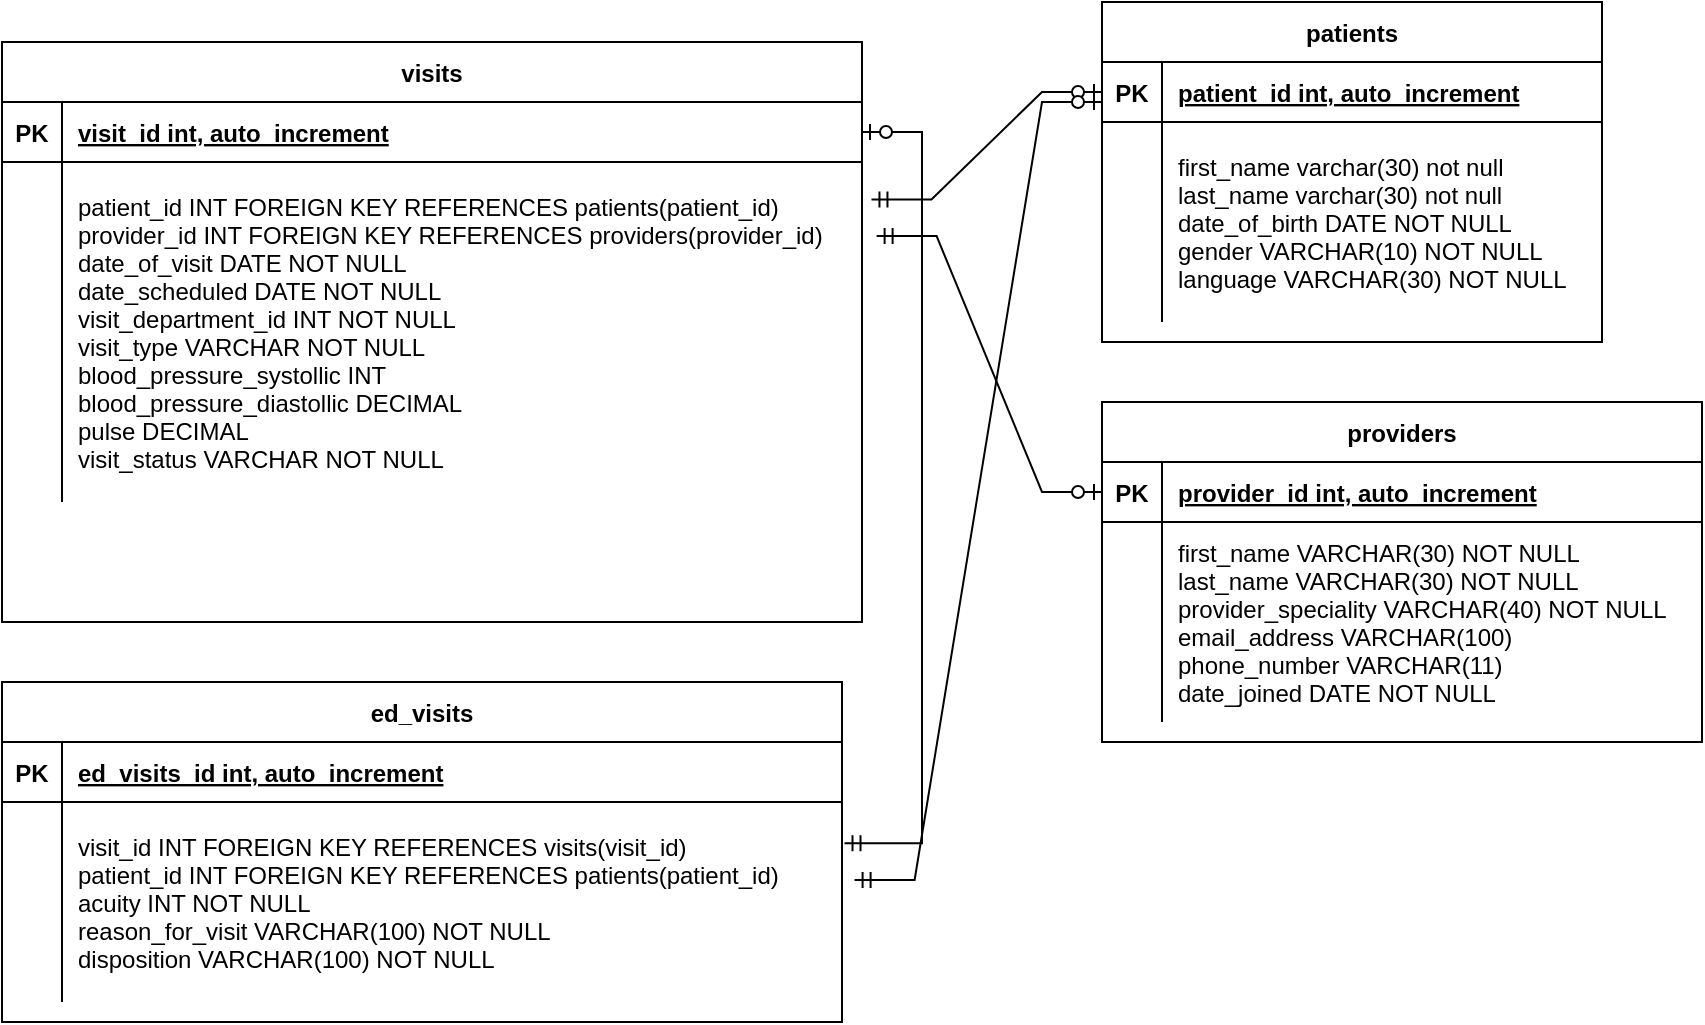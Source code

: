 <mxfile version="24.7.14">
  <diagram id="R2lEEEUBdFMjLlhIrx00" name="Page-1">
    <mxGraphModel dx="1118" dy="594" grid="1" gridSize="10" guides="1" tooltips="1" connect="1" arrows="1" fold="1" page="1" pageScale="1" pageWidth="850" pageHeight="1100" math="0" shadow="0" extFonts="Permanent Marker^https://fonts.googleapis.com/css?family=Permanent+Marker">
      <root>
        <mxCell id="0" />
        <mxCell id="1" parent="0" />
        <mxCell id="C-vyLk0tnHw3VtMMgP7b-23" value="patients" style="shape=table;startSize=30;container=1;collapsible=1;childLayout=tableLayout;fixedRows=1;rowLines=0;fontStyle=1;align=center;resizeLast=1;" parent="1" vertex="1">
          <mxGeometry x="580" y="20" width="250" height="170" as="geometry" />
        </mxCell>
        <mxCell id="C-vyLk0tnHw3VtMMgP7b-24" value="" style="shape=partialRectangle;collapsible=0;dropTarget=0;pointerEvents=0;fillColor=none;points=[[0,0.5],[1,0.5]];portConstraint=eastwest;top=0;left=0;right=0;bottom=1;" parent="C-vyLk0tnHw3VtMMgP7b-23" vertex="1">
          <mxGeometry y="30" width="250" height="30" as="geometry" />
        </mxCell>
        <mxCell id="C-vyLk0tnHw3VtMMgP7b-25" value="PK" style="shape=partialRectangle;overflow=hidden;connectable=0;fillColor=none;top=0;left=0;bottom=0;right=0;fontStyle=1;" parent="C-vyLk0tnHw3VtMMgP7b-24" vertex="1">
          <mxGeometry width="30" height="30" as="geometry">
            <mxRectangle width="30" height="30" as="alternateBounds" />
          </mxGeometry>
        </mxCell>
        <mxCell id="C-vyLk0tnHw3VtMMgP7b-26" value="patient_id int, auto_increment" style="shape=partialRectangle;overflow=hidden;connectable=0;fillColor=none;top=0;left=0;bottom=0;right=0;align=left;spacingLeft=6;fontStyle=5;" parent="C-vyLk0tnHw3VtMMgP7b-24" vertex="1">
          <mxGeometry x="30" width="220" height="30" as="geometry">
            <mxRectangle width="220" height="30" as="alternateBounds" />
          </mxGeometry>
        </mxCell>
        <mxCell id="C-vyLk0tnHw3VtMMgP7b-27" value="" style="shape=partialRectangle;collapsible=0;dropTarget=0;pointerEvents=0;fillColor=none;points=[[0,0.5],[1,0.5]];portConstraint=eastwest;top=0;left=0;right=0;bottom=0;" parent="C-vyLk0tnHw3VtMMgP7b-23" vertex="1">
          <mxGeometry y="60" width="250" height="100" as="geometry" />
        </mxCell>
        <mxCell id="C-vyLk0tnHw3VtMMgP7b-28" value="" style="shape=partialRectangle;overflow=hidden;connectable=0;fillColor=none;top=0;left=0;bottom=0;right=0;" parent="C-vyLk0tnHw3VtMMgP7b-27" vertex="1">
          <mxGeometry width="30" height="100" as="geometry">
            <mxRectangle width="30" height="100" as="alternateBounds" />
          </mxGeometry>
        </mxCell>
        <mxCell id="C-vyLk0tnHw3VtMMgP7b-29" value="first_name varchar(30) not null&#xa;last_name varchar(30) not null&#xa;date_of_birth DATE NOT NULL&#xa;gender VARCHAR(10) NOT NULL&#xa;language VARCHAR(30) NOT NULL" style="shape=partialRectangle;overflow=hidden;connectable=0;fillColor=none;top=0;left=0;bottom=0;right=0;align=left;spacingLeft=6;" parent="C-vyLk0tnHw3VtMMgP7b-27" vertex="1">
          <mxGeometry x="30" width="220" height="100" as="geometry">
            <mxRectangle width="220" height="100" as="alternateBounds" />
          </mxGeometry>
        </mxCell>
        <mxCell id="dpobcpmzFHFUWC8DlL_o-5" value="providers" style="shape=table;startSize=30;container=1;collapsible=1;childLayout=tableLayout;fixedRows=1;rowLines=0;fontStyle=1;align=center;resizeLast=1;" vertex="1" parent="1">
          <mxGeometry x="580" y="220" width="300" height="170" as="geometry" />
        </mxCell>
        <mxCell id="dpobcpmzFHFUWC8DlL_o-6" value="" style="shape=partialRectangle;collapsible=0;dropTarget=0;pointerEvents=0;fillColor=none;points=[[0,0.5],[1,0.5]];portConstraint=eastwest;top=0;left=0;right=0;bottom=1;" vertex="1" parent="dpobcpmzFHFUWC8DlL_o-5">
          <mxGeometry y="30" width="300" height="30" as="geometry" />
        </mxCell>
        <mxCell id="dpobcpmzFHFUWC8DlL_o-7" value="PK" style="shape=partialRectangle;overflow=hidden;connectable=0;fillColor=none;top=0;left=0;bottom=0;right=0;fontStyle=1;" vertex="1" parent="dpobcpmzFHFUWC8DlL_o-6">
          <mxGeometry width="30" height="30" as="geometry">
            <mxRectangle width="30" height="30" as="alternateBounds" />
          </mxGeometry>
        </mxCell>
        <mxCell id="dpobcpmzFHFUWC8DlL_o-8" value="provider_id int, auto_increment" style="shape=partialRectangle;overflow=hidden;connectable=0;fillColor=none;top=0;left=0;bottom=0;right=0;align=left;spacingLeft=6;fontStyle=5;" vertex="1" parent="dpobcpmzFHFUWC8DlL_o-6">
          <mxGeometry x="30" width="270" height="30" as="geometry">
            <mxRectangle width="270" height="30" as="alternateBounds" />
          </mxGeometry>
        </mxCell>
        <mxCell id="dpobcpmzFHFUWC8DlL_o-9" value="" style="shape=partialRectangle;collapsible=0;dropTarget=0;pointerEvents=0;fillColor=none;points=[[0,0.5],[1,0.5]];portConstraint=eastwest;top=0;left=0;right=0;bottom=0;" vertex="1" parent="dpobcpmzFHFUWC8DlL_o-5">
          <mxGeometry y="60" width="300" height="100" as="geometry" />
        </mxCell>
        <mxCell id="dpobcpmzFHFUWC8DlL_o-10" value="" style="shape=partialRectangle;overflow=hidden;connectable=0;fillColor=none;top=0;left=0;bottom=0;right=0;" vertex="1" parent="dpobcpmzFHFUWC8DlL_o-9">
          <mxGeometry width="30" height="100" as="geometry">
            <mxRectangle width="30" height="100" as="alternateBounds" />
          </mxGeometry>
        </mxCell>
        <mxCell id="dpobcpmzFHFUWC8DlL_o-11" value="first_name VARCHAR(30) NOT NULL&#xa;last_name VARCHAR(30) NOT NULL&#xa;provider_speciality VARCHAR(40) NOT NULL&#xa;email_address&#x9;VARCHAR(100)&#xa;phone_number&#x9;VARCHAR(11)&#xa;date_joined&#x9;DATE&#x9;NOT NULL" style="shape=partialRectangle;overflow=hidden;connectable=0;fillColor=none;top=0;left=0;bottom=0;right=0;align=left;spacingLeft=6;" vertex="1" parent="dpobcpmzFHFUWC8DlL_o-9">
          <mxGeometry x="30" width="270" height="100" as="geometry">
            <mxRectangle width="270" height="100" as="alternateBounds" />
          </mxGeometry>
        </mxCell>
        <mxCell id="dpobcpmzFHFUWC8DlL_o-12" value="visits" style="shape=table;startSize=30;container=1;collapsible=1;childLayout=tableLayout;fixedRows=1;rowLines=0;fontStyle=1;align=center;resizeLast=1;" vertex="1" parent="1">
          <mxGeometry x="30" y="40" width="430" height="290" as="geometry" />
        </mxCell>
        <mxCell id="dpobcpmzFHFUWC8DlL_o-13" value="" style="shape=partialRectangle;collapsible=0;dropTarget=0;pointerEvents=0;fillColor=none;points=[[0,0.5],[1,0.5]];portConstraint=eastwest;top=0;left=0;right=0;bottom=1;" vertex="1" parent="dpobcpmzFHFUWC8DlL_o-12">
          <mxGeometry y="30" width="430" height="30" as="geometry" />
        </mxCell>
        <mxCell id="dpobcpmzFHFUWC8DlL_o-14" value="PK" style="shape=partialRectangle;overflow=hidden;connectable=0;fillColor=none;top=0;left=0;bottom=0;right=0;fontStyle=1;" vertex="1" parent="dpobcpmzFHFUWC8DlL_o-13">
          <mxGeometry width="30" height="30" as="geometry">
            <mxRectangle width="30" height="30" as="alternateBounds" />
          </mxGeometry>
        </mxCell>
        <mxCell id="dpobcpmzFHFUWC8DlL_o-15" value="visit_id int, auto_increment" style="shape=partialRectangle;overflow=hidden;connectable=0;fillColor=none;top=0;left=0;bottom=0;right=0;align=left;spacingLeft=6;fontStyle=5;" vertex="1" parent="dpobcpmzFHFUWC8DlL_o-13">
          <mxGeometry x="30" width="400" height="30" as="geometry">
            <mxRectangle width="400" height="30" as="alternateBounds" />
          </mxGeometry>
        </mxCell>
        <mxCell id="dpobcpmzFHFUWC8DlL_o-16" value="" style="shape=partialRectangle;collapsible=0;dropTarget=0;pointerEvents=0;fillColor=none;points=[[0,0.5],[1,0.5]];portConstraint=eastwest;top=0;left=0;right=0;bottom=0;" vertex="1" parent="dpobcpmzFHFUWC8DlL_o-12">
          <mxGeometry y="60" width="430" height="170" as="geometry" />
        </mxCell>
        <mxCell id="dpobcpmzFHFUWC8DlL_o-17" value="" style="shape=partialRectangle;overflow=hidden;connectable=0;fillColor=none;top=0;left=0;bottom=0;right=0;" vertex="1" parent="dpobcpmzFHFUWC8DlL_o-16">
          <mxGeometry width="30" height="170" as="geometry">
            <mxRectangle width="30" height="170" as="alternateBounds" />
          </mxGeometry>
        </mxCell>
        <mxCell id="dpobcpmzFHFUWC8DlL_o-18" value="patient_id INT&#x9;FOREIGN KEY REFERENCES patients(patient_id)&#xa;provider_id INT&#x9;FOREIGN KEY REFERENCES providers(provider_id)&#xa;date_of_visit&#x9;DATE NOT NULL&#xa;date_scheduled&#x9;DATE NOT NULL&#xa;visit_department_id INT&#x9;NOT NULL&#xa;visit_type VARCHAR NOT NULL&#xa;blood_pressure_systollic INT&#x9;&#xa;blood_pressure_diastollic DECIMAL&#x9;&#xa;pulse&#x9;DECIMAL&#x9;&#xa;visit_status VARCHAR NOT NULL" style="shape=partialRectangle;overflow=hidden;connectable=0;fillColor=none;top=0;left=0;bottom=0;right=0;align=left;spacingLeft=6;" vertex="1" parent="dpobcpmzFHFUWC8DlL_o-16">
          <mxGeometry x="30" width="400" height="170" as="geometry">
            <mxRectangle width="400" height="170" as="alternateBounds" />
          </mxGeometry>
        </mxCell>
        <mxCell id="dpobcpmzFHFUWC8DlL_o-21" value="" style="edgeStyle=entityRelationEdgeStyle;fontSize=12;html=1;endArrow=ERzeroToOne;startArrow=ERmandOne;rounded=0;exitX=1.011;exitY=0.11;exitDx=0;exitDy=0;exitPerimeter=0;entryX=0;entryY=0.5;entryDx=0;entryDy=0;" edge="1" parent="1" source="dpobcpmzFHFUWC8DlL_o-16" target="C-vyLk0tnHw3VtMMgP7b-24">
          <mxGeometry width="100" height="100" relative="1" as="geometry">
            <mxPoint x="425" y="190" as="sourcePoint" />
            <mxPoint x="525" y="90" as="targetPoint" />
          </mxGeometry>
        </mxCell>
        <mxCell id="dpobcpmzFHFUWC8DlL_o-23" value="" style="edgeStyle=entityRelationEdgeStyle;fontSize=12;html=1;endArrow=ERzeroToOne;startArrow=ERmandOne;rounded=0;exitX=1.017;exitY=0.218;exitDx=0;exitDy=0;exitPerimeter=0;entryX=0;entryY=0.5;entryDx=0;entryDy=0;" edge="1" parent="1" source="dpobcpmzFHFUWC8DlL_o-16" target="dpobcpmzFHFUWC8DlL_o-6">
          <mxGeometry width="100" height="100" relative="1" as="geometry">
            <mxPoint x="560" y="400" as="sourcePoint" />
            <mxPoint x="660" y="300" as="targetPoint" />
          </mxGeometry>
        </mxCell>
        <mxCell id="dpobcpmzFHFUWC8DlL_o-24" value="ed_visits" style="shape=table;startSize=30;container=1;collapsible=1;childLayout=tableLayout;fixedRows=1;rowLines=0;fontStyle=1;align=center;resizeLast=1;" vertex="1" parent="1">
          <mxGeometry x="30" y="360" width="420" height="170" as="geometry" />
        </mxCell>
        <mxCell id="dpobcpmzFHFUWC8DlL_o-25" value="" style="shape=partialRectangle;collapsible=0;dropTarget=0;pointerEvents=0;fillColor=none;points=[[0,0.5],[1,0.5]];portConstraint=eastwest;top=0;left=0;right=0;bottom=1;" vertex="1" parent="dpobcpmzFHFUWC8DlL_o-24">
          <mxGeometry y="30" width="420" height="30" as="geometry" />
        </mxCell>
        <mxCell id="dpobcpmzFHFUWC8DlL_o-26" value="PK" style="shape=partialRectangle;overflow=hidden;connectable=0;fillColor=none;top=0;left=0;bottom=0;right=0;fontStyle=1;" vertex="1" parent="dpobcpmzFHFUWC8DlL_o-25">
          <mxGeometry width="30" height="30" as="geometry">
            <mxRectangle width="30" height="30" as="alternateBounds" />
          </mxGeometry>
        </mxCell>
        <mxCell id="dpobcpmzFHFUWC8DlL_o-27" value="ed_visits_id int, auto_increment" style="shape=partialRectangle;overflow=hidden;connectable=0;fillColor=none;top=0;left=0;bottom=0;right=0;align=left;spacingLeft=6;fontStyle=5;" vertex="1" parent="dpobcpmzFHFUWC8DlL_o-25">
          <mxGeometry x="30" width="390" height="30" as="geometry">
            <mxRectangle width="390" height="30" as="alternateBounds" />
          </mxGeometry>
        </mxCell>
        <mxCell id="dpobcpmzFHFUWC8DlL_o-28" value="" style="shape=partialRectangle;collapsible=0;dropTarget=0;pointerEvents=0;fillColor=none;points=[[0,0.5],[1,0.5]];portConstraint=eastwest;top=0;left=0;right=0;bottom=0;" vertex="1" parent="dpobcpmzFHFUWC8DlL_o-24">
          <mxGeometry y="60" width="420" height="100" as="geometry" />
        </mxCell>
        <mxCell id="dpobcpmzFHFUWC8DlL_o-29" value="" style="shape=partialRectangle;overflow=hidden;connectable=0;fillColor=none;top=0;left=0;bottom=0;right=0;" vertex="1" parent="dpobcpmzFHFUWC8DlL_o-28">
          <mxGeometry width="30" height="100" as="geometry">
            <mxRectangle width="30" height="100" as="alternateBounds" />
          </mxGeometry>
        </mxCell>
        <mxCell id="dpobcpmzFHFUWC8DlL_o-30" value="visit_id INT FOREIGN KEY REFERENCES visits(visit_id)&#xa;patient_id INT FOREIGN KEY REFERENCES patients(patient_id)&#xa;acuity INT NOT NULL&#xa;reason_for_visit VARCHAR(100) NOT NULL&#xa;disposition VARCHAR(100) NOT NULL" style="shape=partialRectangle;overflow=hidden;connectable=0;fillColor=none;top=0;left=0;bottom=0;right=0;align=left;spacingLeft=6;" vertex="1" parent="dpobcpmzFHFUWC8DlL_o-28">
          <mxGeometry x="30" width="390" height="100" as="geometry">
            <mxRectangle width="390" height="100" as="alternateBounds" />
          </mxGeometry>
        </mxCell>
        <mxCell id="dpobcpmzFHFUWC8DlL_o-31" value="" style="edgeStyle=entityRelationEdgeStyle;fontSize=12;html=1;endArrow=ERzeroToOne;startArrow=ERmandOne;rounded=0;exitX=1.015;exitY=0.39;exitDx=0;exitDy=0;exitPerimeter=0;" edge="1" parent="1" source="dpobcpmzFHFUWC8DlL_o-28">
          <mxGeometry width="100" height="100" relative="1" as="geometry">
            <mxPoint x="480" y="170" as="sourcePoint" />
            <mxPoint x="580" y="70" as="targetPoint" />
          </mxGeometry>
        </mxCell>
        <mxCell id="dpobcpmzFHFUWC8DlL_o-32" value="" style="edgeStyle=entityRelationEdgeStyle;fontSize=12;html=1;endArrow=ERzeroToOne;startArrow=ERmandOne;rounded=0;exitX=1.003;exitY=0.206;exitDx=0;exitDy=0;exitPerimeter=0;" edge="1" parent="1" source="dpobcpmzFHFUWC8DlL_o-28" target="dpobcpmzFHFUWC8DlL_o-13">
          <mxGeometry width="100" height="100" relative="1" as="geometry">
            <mxPoint x="360" y="190" as="sourcePoint" />
            <mxPoint x="451" y="80" as="targetPoint" />
            <Array as="points">
              <mxPoint x="460" y="80" />
            </Array>
          </mxGeometry>
        </mxCell>
      </root>
    </mxGraphModel>
  </diagram>
</mxfile>
